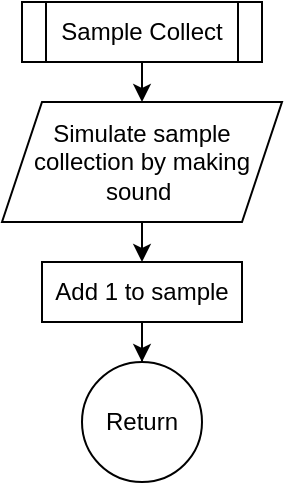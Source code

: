 <mxfile version="22.1.8" type="device">
  <diagram name="Page-1" id="LxIlVnyEaQQZYjOA5c86">
    <mxGraphModel dx="322" dy="765" grid="1" gridSize="10" guides="1" tooltips="1" connect="1" arrows="1" fold="1" page="1" pageScale="1" pageWidth="850" pageHeight="1100" math="0" shadow="0">
      <root>
        <mxCell id="0" />
        <mxCell id="1" parent="0" />
        <mxCell id="Gm4cjwFkqAhzZVHvWEqz-7" style="edgeStyle=orthogonalEdgeStyle;rounded=0;orthogonalLoop=1;jettySize=auto;html=1;exitX=0.5;exitY=1;exitDx=0;exitDy=0;entryX=0.5;entryY=0;entryDx=0;entryDy=0;" edge="1" parent="1" source="Gm4cjwFkqAhzZVHvWEqz-1" target="Gm4cjwFkqAhzZVHvWEqz-6">
          <mxGeometry relative="1" as="geometry" />
        </mxCell>
        <mxCell id="Gm4cjwFkqAhzZVHvWEqz-1" value="Sample Collect" style="shape=process;whiteSpace=wrap;html=1;backgroundOutline=1;" vertex="1" parent="1">
          <mxGeometry x="210" y="190" width="120" height="30" as="geometry" />
        </mxCell>
        <mxCell id="Gm4cjwFkqAhzZVHvWEqz-5" value="" style="edgeStyle=orthogonalEdgeStyle;rounded=0;orthogonalLoop=1;jettySize=auto;html=1;" edge="1" parent="1" source="Gm4cjwFkqAhzZVHvWEqz-2" target="Gm4cjwFkqAhzZVHvWEqz-4">
          <mxGeometry relative="1" as="geometry" />
        </mxCell>
        <mxCell id="Gm4cjwFkqAhzZVHvWEqz-2" value="Add 1 to sample" style="whiteSpace=wrap;html=1;" vertex="1" parent="1">
          <mxGeometry x="220" y="320" width="100" height="30" as="geometry" />
        </mxCell>
        <mxCell id="Gm4cjwFkqAhzZVHvWEqz-4" value="Return" style="ellipse;whiteSpace=wrap;html=1;" vertex="1" parent="1">
          <mxGeometry x="240" y="370" width="60" height="60" as="geometry" />
        </mxCell>
        <mxCell id="Gm4cjwFkqAhzZVHvWEqz-8" style="edgeStyle=orthogonalEdgeStyle;rounded=0;orthogonalLoop=1;jettySize=auto;html=1;exitX=0.5;exitY=1;exitDx=0;exitDy=0;entryX=0.5;entryY=0;entryDx=0;entryDy=0;" edge="1" parent="1" source="Gm4cjwFkqAhzZVHvWEqz-6" target="Gm4cjwFkqAhzZVHvWEqz-2">
          <mxGeometry relative="1" as="geometry" />
        </mxCell>
        <mxCell id="Gm4cjwFkqAhzZVHvWEqz-6" value="Simulate sample collection by making sound&amp;nbsp;" style="shape=parallelogram;perimeter=parallelogramPerimeter;whiteSpace=wrap;html=1;fixedSize=1;" vertex="1" parent="1">
          <mxGeometry x="200" y="240" width="140" height="60" as="geometry" />
        </mxCell>
      </root>
    </mxGraphModel>
  </diagram>
</mxfile>
